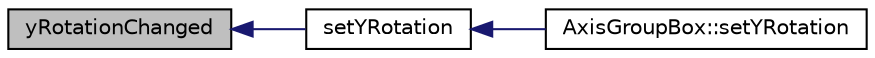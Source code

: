 digraph "yRotationChanged"
{
  edge [fontname="Helvetica",fontsize="10",labelfontname="Helvetica",labelfontsize="10"];
  node [fontname="Helvetica",fontsize="10",shape=record];
  rankdir="LR";
  Node1 [label="yRotationChanged",height=0.2,width=0.4,color="black", fillcolor="grey75", style="filled" fontcolor="black"];
  Node1 -> Node2 [dir="back",color="midnightblue",fontsize="10",style="solid",fontname="Helvetica"];
  Node2 [label="setYRotation",height=0.2,width=0.4,color="black", fillcolor="white", style="filled",URL="$class_axis_g_l_widget.html#a985f88a25d2b23ef993206a2be6be2fe"];
  Node2 -> Node3 [dir="back",color="midnightblue",fontsize="10",style="solid",fontname="Helvetica"];
  Node3 [label="AxisGroupBox::setYRotation",height=0.2,width=0.4,color="black", fillcolor="white", style="filled",URL="$class_axis_group_box.html#a985f88a25d2b23ef993206a2be6be2fe"];
}
